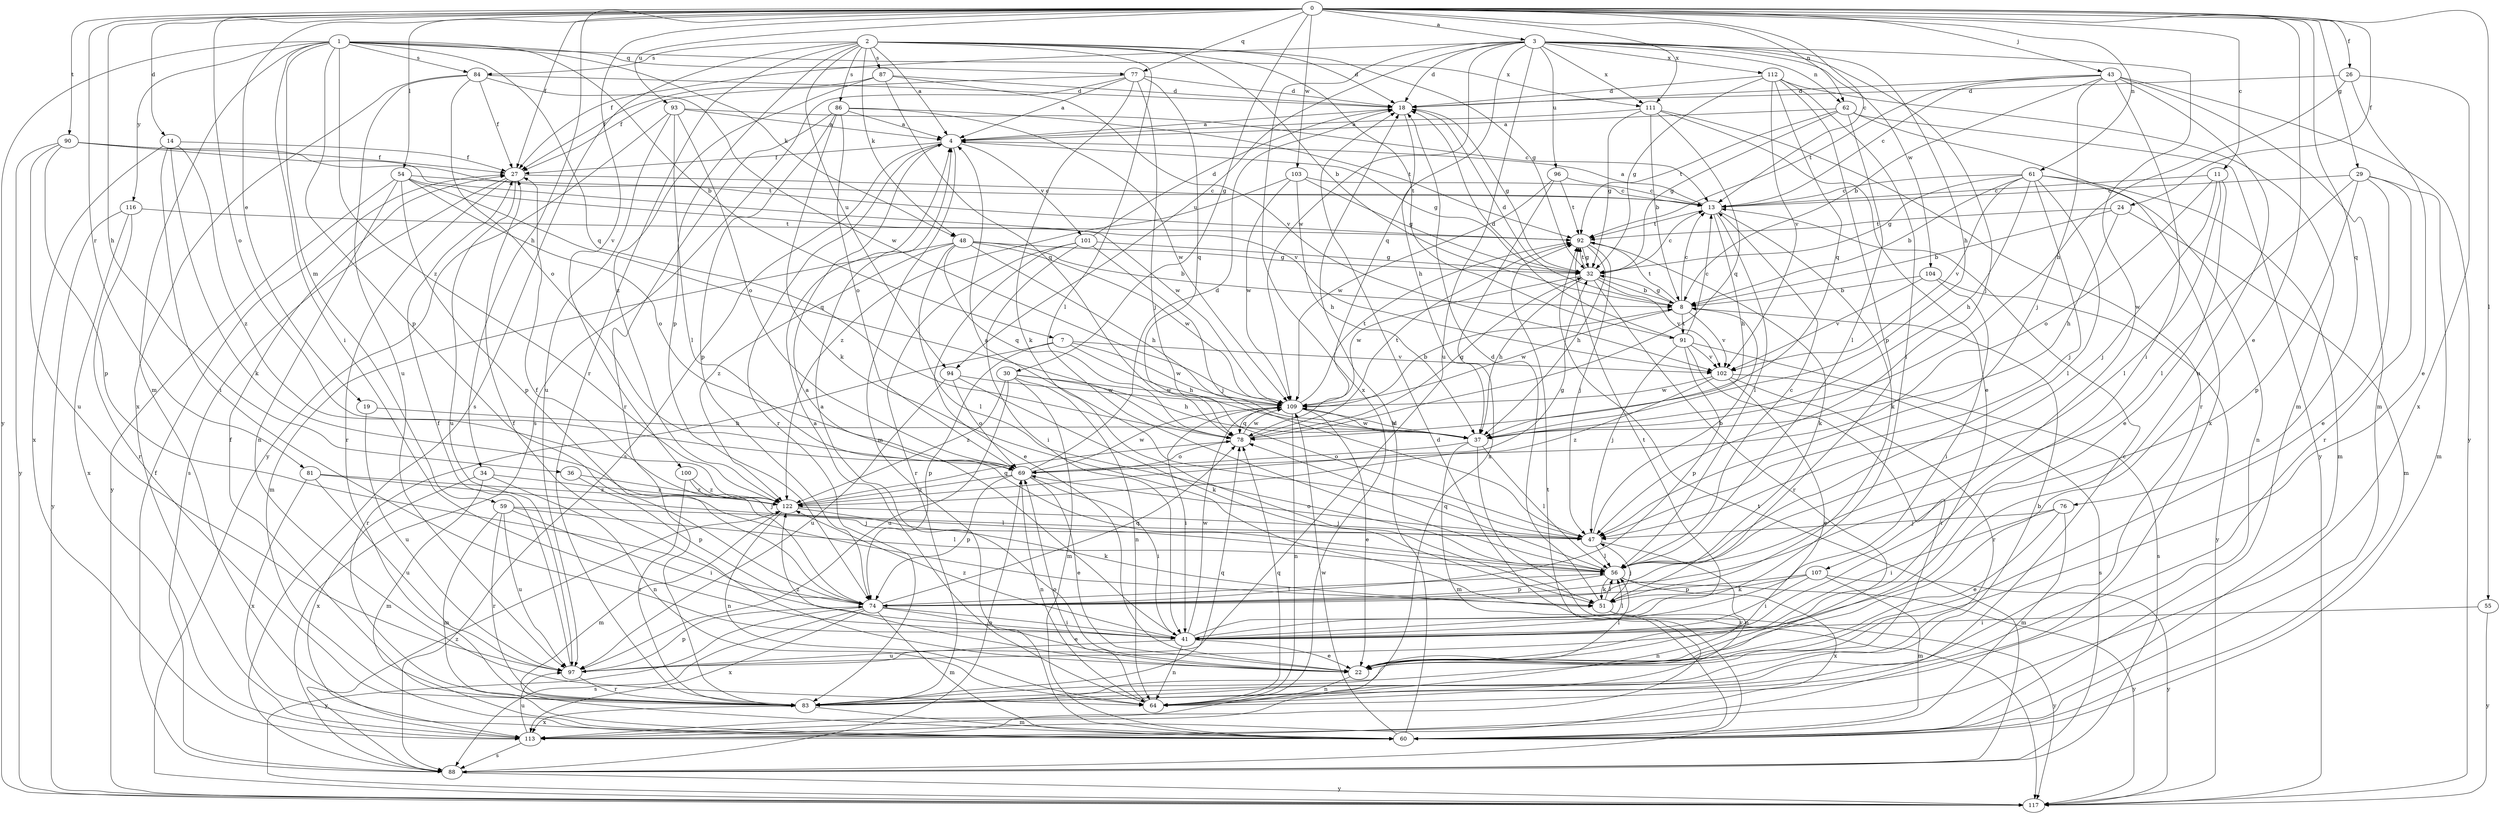 strict digraph  {
0;
1;
2;
3;
4;
7;
8;
11;
13;
14;
18;
19;
22;
24;
26;
27;
29;
30;
32;
34;
36;
37;
41;
43;
47;
48;
51;
54;
55;
56;
59;
60;
61;
62;
64;
69;
74;
76;
77;
78;
81;
83;
84;
86;
87;
88;
90;
91;
92;
93;
94;
96;
97;
100;
101;
102;
103;
104;
107;
109;
111;
112;
113;
116;
117;
122;
0 -> 3  [label=a];
0 -> 11  [label=c];
0 -> 13  [label=c];
0 -> 14  [label=d];
0 -> 19  [label=e];
0 -> 22  [label=e];
0 -> 24  [label=f];
0 -> 26  [label=f];
0 -> 27  [label=f];
0 -> 29  [label=g];
0 -> 30  [label=g];
0 -> 34  [label=h];
0 -> 36  [label=h];
0 -> 43  [label=j];
0 -> 54  [label=l];
0 -> 55  [label=l];
0 -> 61  [label=n];
0 -> 62  [label=n];
0 -> 69  [label=o];
0 -> 76  [label=q];
0 -> 77  [label=q];
0 -> 81  [label=r];
0 -> 90  [label=t];
0 -> 93  [label=u];
0 -> 100  [label=v];
0 -> 103  [label=w];
0 -> 111  [label=x];
1 -> 7  [label=b];
1 -> 41  [label=i];
1 -> 48  [label=k];
1 -> 59  [label=m];
1 -> 60  [label=m];
1 -> 74  [label=p];
1 -> 77  [label=q];
1 -> 78  [label=q];
1 -> 84  [label=s];
1 -> 111  [label=x];
1 -> 116  [label=y];
1 -> 117  [label=y];
1 -> 122  [label=z];
2 -> 4  [label=a];
2 -> 8  [label=b];
2 -> 18  [label=d];
2 -> 32  [label=g];
2 -> 48  [label=k];
2 -> 56  [label=l];
2 -> 74  [label=p];
2 -> 83  [label=r];
2 -> 84  [label=s];
2 -> 86  [label=s];
2 -> 87  [label=s];
2 -> 88  [label=s];
2 -> 91  [label=t];
2 -> 94  [label=u];
3 -> 18  [label=d];
3 -> 27  [label=f];
3 -> 37  [label=h];
3 -> 47  [label=j];
3 -> 62  [label=n];
3 -> 78  [label=q];
3 -> 94  [label=u];
3 -> 96  [label=u];
3 -> 97  [label=u];
3 -> 104  [label=w];
3 -> 107  [label=w];
3 -> 109  [label=w];
3 -> 111  [label=x];
3 -> 112  [label=x];
3 -> 113  [label=x];
4 -> 27  [label=f];
4 -> 32  [label=g];
4 -> 60  [label=m];
4 -> 83  [label=r];
4 -> 88  [label=s];
4 -> 101  [label=v];
7 -> 37  [label=h];
7 -> 74  [label=p];
7 -> 83  [label=r];
7 -> 102  [label=v];
7 -> 109  [label=w];
8 -> 13  [label=c];
8 -> 18  [label=d];
8 -> 32  [label=g];
8 -> 91  [label=t];
8 -> 92  [label=t];
8 -> 102  [label=v];
8 -> 109  [label=w];
11 -> 13  [label=c];
11 -> 22  [label=e];
11 -> 47  [label=j];
11 -> 56  [label=l];
11 -> 69  [label=o];
13 -> 4  [label=a];
13 -> 37  [label=h];
13 -> 51  [label=k];
13 -> 56  [label=l];
13 -> 92  [label=t];
14 -> 27  [label=f];
14 -> 41  [label=i];
14 -> 51  [label=k];
14 -> 113  [label=x];
14 -> 122  [label=z];
18 -> 4  [label=a];
18 -> 32  [label=g];
18 -> 37  [label=h];
19 -> 37  [label=h];
19 -> 97  [label=u];
22 -> 4  [label=a];
22 -> 27  [label=f];
22 -> 56  [label=l];
22 -> 64  [label=n];
22 -> 122  [label=z];
24 -> 8  [label=b];
24 -> 37  [label=h];
24 -> 60  [label=m];
24 -> 92  [label=t];
26 -> 18  [label=d];
26 -> 22  [label=e];
26 -> 37  [label=h];
26 -> 113  [label=x];
27 -> 13  [label=c];
27 -> 83  [label=r];
27 -> 88  [label=s];
27 -> 97  [label=u];
29 -> 13  [label=c];
29 -> 22  [label=e];
29 -> 56  [label=l];
29 -> 60  [label=m];
29 -> 74  [label=p];
29 -> 83  [label=r];
30 -> 37  [label=h];
30 -> 60  [label=m];
30 -> 64  [label=n];
30 -> 97  [label=u];
30 -> 109  [label=w];
30 -> 122  [label=z];
32 -> 8  [label=b];
32 -> 13  [label=c];
32 -> 37  [label=h];
32 -> 83  [label=r];
32 -> 92  [label=t];
32 -> 102  [label=v];
32 -> 109  [label=w];
34 -> 60  [label=m];
34 -> 64  [label=n];
34 -> 113  [label=x];
34 -> 122  [label=z];
36 -> 74  [label=p];
36 -> 122  [label=z];
37 -> 56  [label=l];
37 -> 60  [label=m];
37 -> 69  [label=o];
37 -> 109  [label=w];
37 -> 117  [label=y];
41 -> 4  [label=a];
41 -> 22  [label=e];
41 -> 56  [label=l];
41 -> 64  [label=n];
41 -> 92  [label=t];
41 -> 97  [label=u];
41 -> 109  [label=w];
41 -> 122  [label=z];
43 -> 8  [label=b];
43 -> 13  [label=c];
43 -> 18  [label=d];
43 -> 41  [label=i];
43 -> 47  [label=j];
43 -> 60  [label=m];
43 -> 92  [label=t];
43 -> 97  [label=u];
43 -> 117  [label=y];
47 -> 4  [label=a];
47 -> 8  [label=b];
47 -> 56  [label=l];
47 -> 64  [label=n];
47 -> 69  [label=o];
48 -> 8  [label=b];
48 -> 32  [label=g];
48 -> 37  [label=h];
48 -> 56  [label=l];
48 -> 60  [label=m];
48 -> 78  [label=q];
48 -> 109  [label=w];
48 -> 122  [label=z];
51 -> 18  [label=d];
51 -> 47  [label=j];
51 -> 56  [label=l];
51 -> 64  [label=n];
51 -> 117  [label=y];
54 -> 13  [label=c];
54 -> 64  [label=n];
54 -> 69  [label=o];
54 -> 74  [label=p];
54 -> 78  [label=q];
54 -> 109  [label=w];
54 -> 117  [label=y];
55 -> 41  [label=i];
55 -> 117  [label=y];
56 -> 13  [label=c];
56 -> 51  [label=k];
56 -> 74  [label=p];
56 -> 78  [label=q];
56 -> 113  [label=x];
56 -> 117  [label=y];
59 -> 41  [label=i];
59 -> 47  [label=j];
59 -> 56  [label=l];
59 -> 60  [label=m];
59 -> 83  [label=r];
59 -> 97  [label=u];
60 -> 18  [label=d];
60 -> 109  [label=w];
61 -> 8  [label=b];
61 -> 13  [label=c];
61 -> 32  [label=g];
61 -> 37  [label=h];
61 -> 47  [label=j];
61 -> 56  [label=l];
61 -> 60  [label=m];
61 -> 64  [label=n];
61 -> 102  [label=v];
62 -> 4  [label=a];
62 -> 32  [label=g];
62 -> 56  [label=l];
62 -> 92  [label=t];
62 -> 113  [label=x];
62 -> 117  [label=y];
64 -> 4  [label=a];
64 -> 13  [label=c];
64 -> 69  [label=o];
64 -> 78  [label=q];
69 -> 18  [label=d];
69 -> 22  [label=e];
69 -> 41  [label=i];
69 -> 64  [label=n];
69 -> 74  [label=p];
69 -> 109  [label=w];
69 -> 122  [label=z];
74 -> 22  [label=e];
74 -> 27  [label=f];
74 -> 41  [label=i];
74 -> 56  [label=l];
74 -> 60  [label=m];
74 -> 78  [label=q];
74 -> 88  [label=s];
74 -> 113  [label=x];
74 -> 117  [label=y];
76 -> 22  [label=e];
76 -> 41  [label=i];
76 -> 47  [label=j];
76 -> 60  [label=m];
77 -> 4  [label=a];
77 -> 18  [label=d];
77 -> 27  [label=f];
77 -> 47  [label=j];
77 -> 51  [label=k];
77 -> 78  [label=q];
77 -> 88  [label=s];
78 -> 32  [label=g];
78 -> 69  [label=o];
78 -> 92  [label=t];
78 -> 109  [label=w];
81 -> 47  [label=j];
81 -> 97  [label=u];
81 -> 113  [label=x];
81 -> 122  [label=z];
83 -> 8  [label=b];
83 -> 27  [label=f];
83 -> 60  [label=m];
83 -> 78  [label=q];
83 -> 113  [label=x];
84 -> 18  [label=d];
84 -> 27  [label=f];
84 -> 69  [label=o];
84 -> 97  [label=u];
84 -> 109  [label=w];
84 -> 113  [label=x];
86 -> 4  [label=a];
86 -> 51  [label=k];
86 -> 69  [label=o];
86 -> 74  [label=p];
86 -> 83  [label=r];
86 -> 92  [label=t];
86 -> 109  [label=w];
87 -> 18  [label=d];
87 -> 27  [label=f];
87 -> 78  [label=q];
87 -> 102  [label=v];
87 -> 122  [label=z];
88 -> 18  [label=d];
88 -> 27  [label=f];
88 -> 69  [label=o];
88 -> 92  [label=t];
88 -> 117  [label=y];
88 -> 122  [label=z];
90 -> 27  [label=f];
90 -> 74  [label=p];
90 -> 92  [label=t];
90 -> 97  [label=u];
90 -> 102  [label=v];
90 -> 117  [label=y];
91 -> 13  [label=c];
91 -> 18  [label=d];
91 -> 47  [label=j];
91 -> 74  [label=p];
91 -> 83  [label=r];
91 -> 88  [label=s];
91 -> 102  [label=v];
92 -> 32  [label=g];
92 -> 37  [label=h];
92 -> 47  [label=j];
92 -> 51  [label=k];
93 -> 4  [label=a];
93 -> 13  [label=c];
93 -> 56  [label=l];
93 -> 69  [label=o];
93 -> 97  [label=u];
93 -> 117  [label=y];
94 -> 51  [label=k];
94 -> 69  [label=o];
94 -> 97  [label=u];
94 -> 109  [label=w];
96 -> 13  [label=c];
96 -> 92  [label=t];
96 -> 109  [label=w];
96 -> 113  [label=x];
97 -> 27  [label=f];
97 -> 74  [label=p];
97 -> 83  [label=r];
100 -> 56  [label=l];
100 -> 83  [label=r];
100 -> 122  [label=z];
101 -> 18  [label=d];
101 -> 22  [label=e];
101 -> 32  [label=g];
101 -> 41  [label=i];
101 -> 47  [label=j];
101 -> 83  [label=r];
102 -> 22  [label=e];
102 -> 83  [label=r];
102 -> 88  [label=s];
102 -> 109  [label=w];
102 -> 122  [label=z];
103 -> 13  [label=c];
103 -> 32  [label=g];
103 -> 37  [label=h];
103 -> 109  [label=w];
103 -> 122  [label=z];
104 -> 8  [label=b];
104 -> 41  [label=i];
104 -> 102  [label=v];
104 -> 117  [label=y];
107 -> 41  [label=i];
107 -> 51  [label=k];
107 -> 60  [label=m];
107 -> 74  [label=p];
107 -> 117  [label=y];
109 -> 8  [label=b];
109 -> 22  [label=e];
109 -> 37  [label=h];
109 -> 41  [label=i];
109 -> 64  [label=n];
109 -> 78  [label=q];
109 -> 92  [label=t];
111 -> 4  [label=a];
111 -> 8  [label=b];
111 -> 22  [label=e];
111 -> 32  [label=g];
111 -> 78  [label=q];
111 -> 83  [label=r];
112 -> 18  [label=d];
112 -> 32  [label=g];
112 -> 41  [label=i];
112 -> 60  [label=m];
112 -> 74  [label=p];
112 -> 78  [label=q];
112 -> 102  [label=v];
113 -> 88  [label=s];
113 -> 92  [label=t];
113 -> 97  [label=u];
116 -> 83  [label=r];
116 -> 92  [label=t];
116 -> 113  [label=x];
116 -> 117  [label=y];
122 -> 32  [label=g];
122 -> 47  [label=j];
122 -> 51  [label=k];
122 -> 60  [label=m];
122 -> 64  [label=n];
122 -> 78  [label=q];
}
